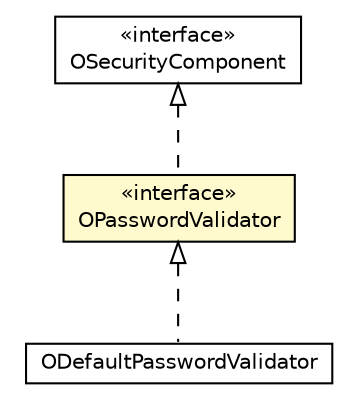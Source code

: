 #!/usr/local/bin/dot
#
# Class diagram 
# Generated by UMLGraph version R5_6-24-gf6e263 (http://www.umlgraph.org/)
#

digraph G {
	edge [fontname="Helvetica",fontsize=10,labelfontname="Helvetica",labelfontsize=10];
	node [fontname="Helvetica",fontsize=10,shape=plaintext];
	nodesep=0.25;
	ranksep=0.5;
	// com.orientechnologies.orient.server.security.OSecurityComponent
	c4957265 [label=<<table title="com.orientechnologies.orient.server.security.OSecurityComponent" border="0" cellborder="1" cellspacing="0" cellpadding="2" port="p" href="./OSecurityComponent.html">
		<tr><td><table border="0" cellspacing="0" cellpadding="1">
<tr><td align="center" balign="center"> &#171;interface&#187; </td></tr>
<tr><td align="center" balign="center"> OSecurityComponent </td></tr>
		</table></td></tr>
		</table>>, URL="./OSecurityComponent.html", fontname="Helvetica", fontcolor="black", fontsize=10.0];
	// com.orientechnologies.orient.server.security.OPasswordValidator
	c4957270 [label=<<table title="com.orientechnologies.orient.server.security.OPasswordValidator" border="0" cellborder="1" cellspacing="0" cellpadding="2" port="p" bgcolor="lemonChiffon" href="./OPasswordValidator.html">
		<tr><td><table border="0" cellspacing="0" cellpadding="1">
<tr><td align="center" balign="center"> &#171;interface&#187; </td></tr>
<tr><td align="center" balign="center"> OPasswordValidator </td></tr>
		</table></td></tr>
		</table>>, URL="./OPasswordValidator.html", fontname="Helvetica", fontcolor="black", fontsize=10.0];
	// com.orientechnologies.security.password.ODefaultPasswordValidator
	c4957294 [label=<<table title="com.orientechnologies.security.password.ODefaultPasswordValidator" border="0" cellborder="1" cellspacing="0" cellpadding="2" port="p" href="../../../security/password/ODefaultPasswordValidator.html">
		<tr><td><table border="0" cellspacing="0" cellpadding="1">
<tr><td align="center" balign="center"> ODefaultPasswordValidator </td></tr>
		</table></td></tr>
		</table>>, URL="../../../security/password/ODefaultPasswordValidator.html", fontname="Helvetica", fontcolor="black", fontsize=10.0];
	//com.orientechnologies.orient.server.security.OPasswordValidator implements com.orientechnologies.orient.server.security.OSecurityComponent
	c4957265:p -> c4957270:p [dir=back,arrowtail=empty,style=dashed];
	//com.orientechnologies.security.password.ODefaultPasswordValidator implements com.orientechnologies.orient.server.security.OPasswordValidator
	c4957270:p -> c4957294:p [dir=back,arrowtail=empty,style=dashed];
}

